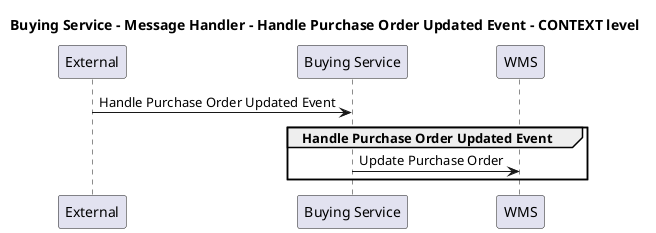 @startuml

title Buying Service - Message Handler - Handle Purchase Order Updated Event - CONTEXT level

participant "External" as C4InterFlow.SoftwareSystems.ExternalSystem
participant "Buying Service" as ECommercePlatform.SoftwareSystems.BuyingService
participant "WMS" as ECommercePlatform.SoftwareSystems.WMS

C4InterFlow.SoftwareSystems.ExternalSystem -> ECommercePlatform.SoftwareSystems.BuyingService : Handle Purchase Order Updated Event
group Handle Purchase Order Updated Event
ECommercePlatform.SoftwareSystems.BuyingService -> ECommercePlatform.SoftwareSystems.WMS : Update Purchase Order
end


@enduml
